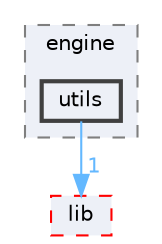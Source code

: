 digraph "techstorm/engine/utils"
{
 // LATEX_PDF_SIZE
  bgcolor="transparent";
  edge [fontname=Helvetica,fontsize=10,labelfontname=Helvetica,labelfontsize=10];
  node [fontname=Helvetica,fontsize=10,shape=box,height=0.2,width=0.4];
  compound=true
  subgraph clusterdir_f0215e67d3150ee964ca241625d804af {
    graph [ bgcolor="#edf0f7", pencolor="grey50", label="engine", fontname=Helvetica,fontsize=10 style="filled,dashed", URL="dir_f0215e67d3150ee964ca241625d804af.html",tooltip=""]
  dir_dd82fd1dbb6a2558bf9274f360fea5fa [label="utils", fillcolor="#edf0f7", color="grey25", style="filled,bold", URL="dir_dd82fd1dbb6a2558bf9274f360fea5fa.html",tooltip=""];
  }
  dir_ce77d4233c48ea156838b94d75726422 [label="lib", fillcolor="#edf0f7", color="red", style="filled,dashed", URL="dir_ce77d4233c48ea156838b94d75726422.html",tooltip=""];
  dir_dd82fd1dbb6a2558bf9274f360fea5fa->dir_ce77d4233c48ea156838b94d75726422 [headlabel="1", labeldistance=1.5 headhref="dir_000140_000065.html" href="dir_000140_000065.html" color="steelblue1" fontcolor="steelblue1"];
}
